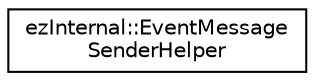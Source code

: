 digraph "Graphical Class Hierarchy"
{
 // LATEX_PDF_SIZE
  edge [fontname="Helvetica",fontsize="10",labelfontname="Helvetica",labelfontsize="10"];
  node [fontname="Helvetica",fontsize="10",shape=record];
  rankdir="LR";
  Node0 [label="ezInternal::EventMessage\lSenderHelper",height=0.2,width=0.4,color="black", fillcolor="white", style="filled",URL="$d2/d11/structez_internal_1_1_event_message_sender_helper.htm",tooltip=" "];
}
